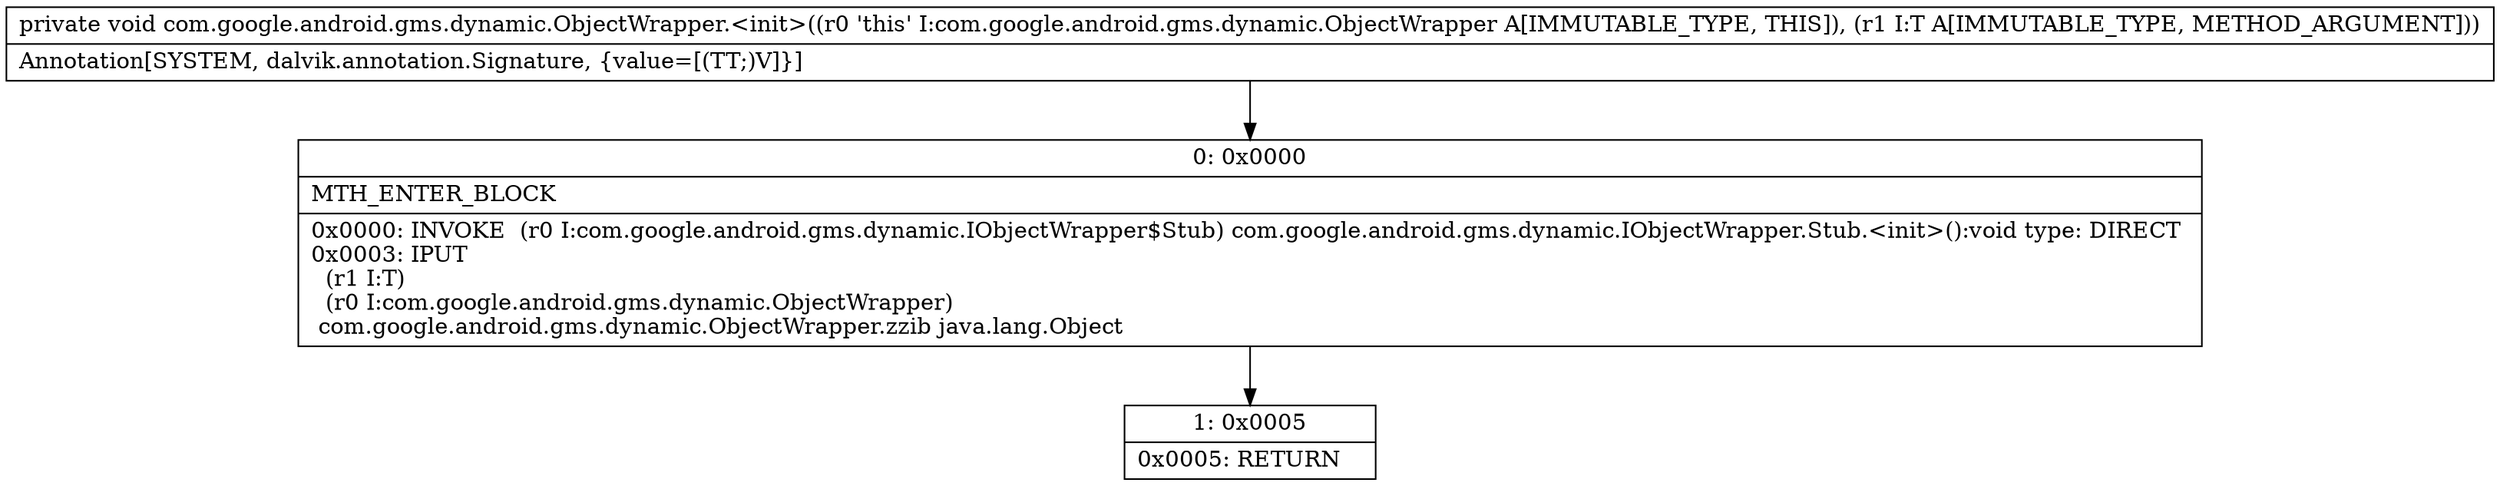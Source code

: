 digraph "CFG forcom.google.android.gms.dynamic.ObjectWrapper.\<init\>(Ljava\/lang\/Object;)V" {
Node_0 [shape=record,label="{0\:\ 0x0000|MTH_ENTER_BLOCK\l|0x0000: INVOKE  (r0 I:com.google.android.gms.dynamic.IObjectWrapper$Stub) com.google.android.gms.dynamic.IObjectWrapper.Stub.\<init\>():void type: DIRECT \l0x0003: IPUT  \l  (r1 I:T)\l  (r0 I:com.google.android.gms.dynamic.ObjectWrapper)\l com.google.android.gms.dynamic.ObjectWrapper.zzib java.lang.Object \l}"];
Node_1 [shape=record,label="{1\:\ 0x0005|0x0005: RETURN   \l}"];
MethodNode[shape=record,label="{private void com.google.android.gms.dynamic.ObjectWrapper.\<init\>((r0 'this' I:com.google.android.gms.dynamic.ObjectWrapper A[IMMUTABLE_TYPE, THIS]), (r1 I:T A[IMMUTABLE_TYPE, METHOD_ARGUMENT]))  | Annotation[SYSTEM, dalvik.annotation.Signature, \{value=[(TT;)V]\}]\l}"];
MethodNode -> Node_0;
Node_0 -> Node_1;
}

